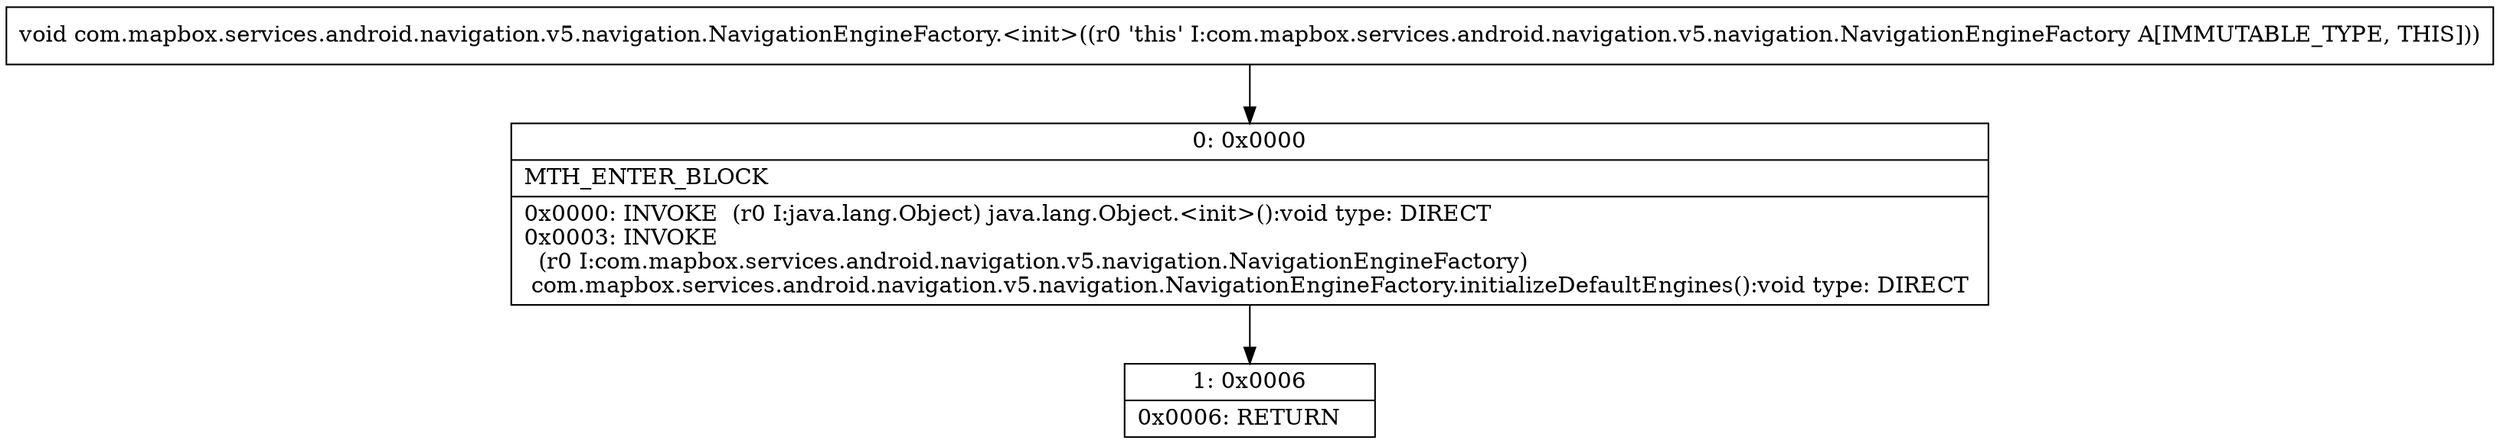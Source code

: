 digraph "CFG forcom.mapbox.services.android.navigation.v5.navigation.NavigationEngineFactory.\<init\>()V" {
Node_0 [shape=record,label="{0\:\ 0x0000|MTH_ENTER_BLOCK\l|0x0000: INVOKE  (r0 I:java.lang.Object) java.lang.Object.\<init\>():void type: DIRECT \l0x0003: INVOKE  \l  (r0 I:com.mapbox.services.android.navigation.v5.navigation.NavigationEngineFactory)\l com.mapbox.services.android.navigation.v5.navigation.NavigationEngineFactory.initializeDefaultEngines():void type: DIRECT \l}"];
Node_1 [shape=record,label="{1\:\ 0x0006|0x0006: RETURN   \l}"];
MethodNode[shape=record,label="{void com.mapbox.services.android.navigation.v5.navigation.NavigationEngineFactory.\<init\>((r0 'this' I:com.mapbox.services.android.navigation.v5.navigation.NavigationEngineFactory A[IMMUTABLE_TYPE, THIS])) }"];
MethodNode -> Node_0;
Node_0 -> Node_1;
}

